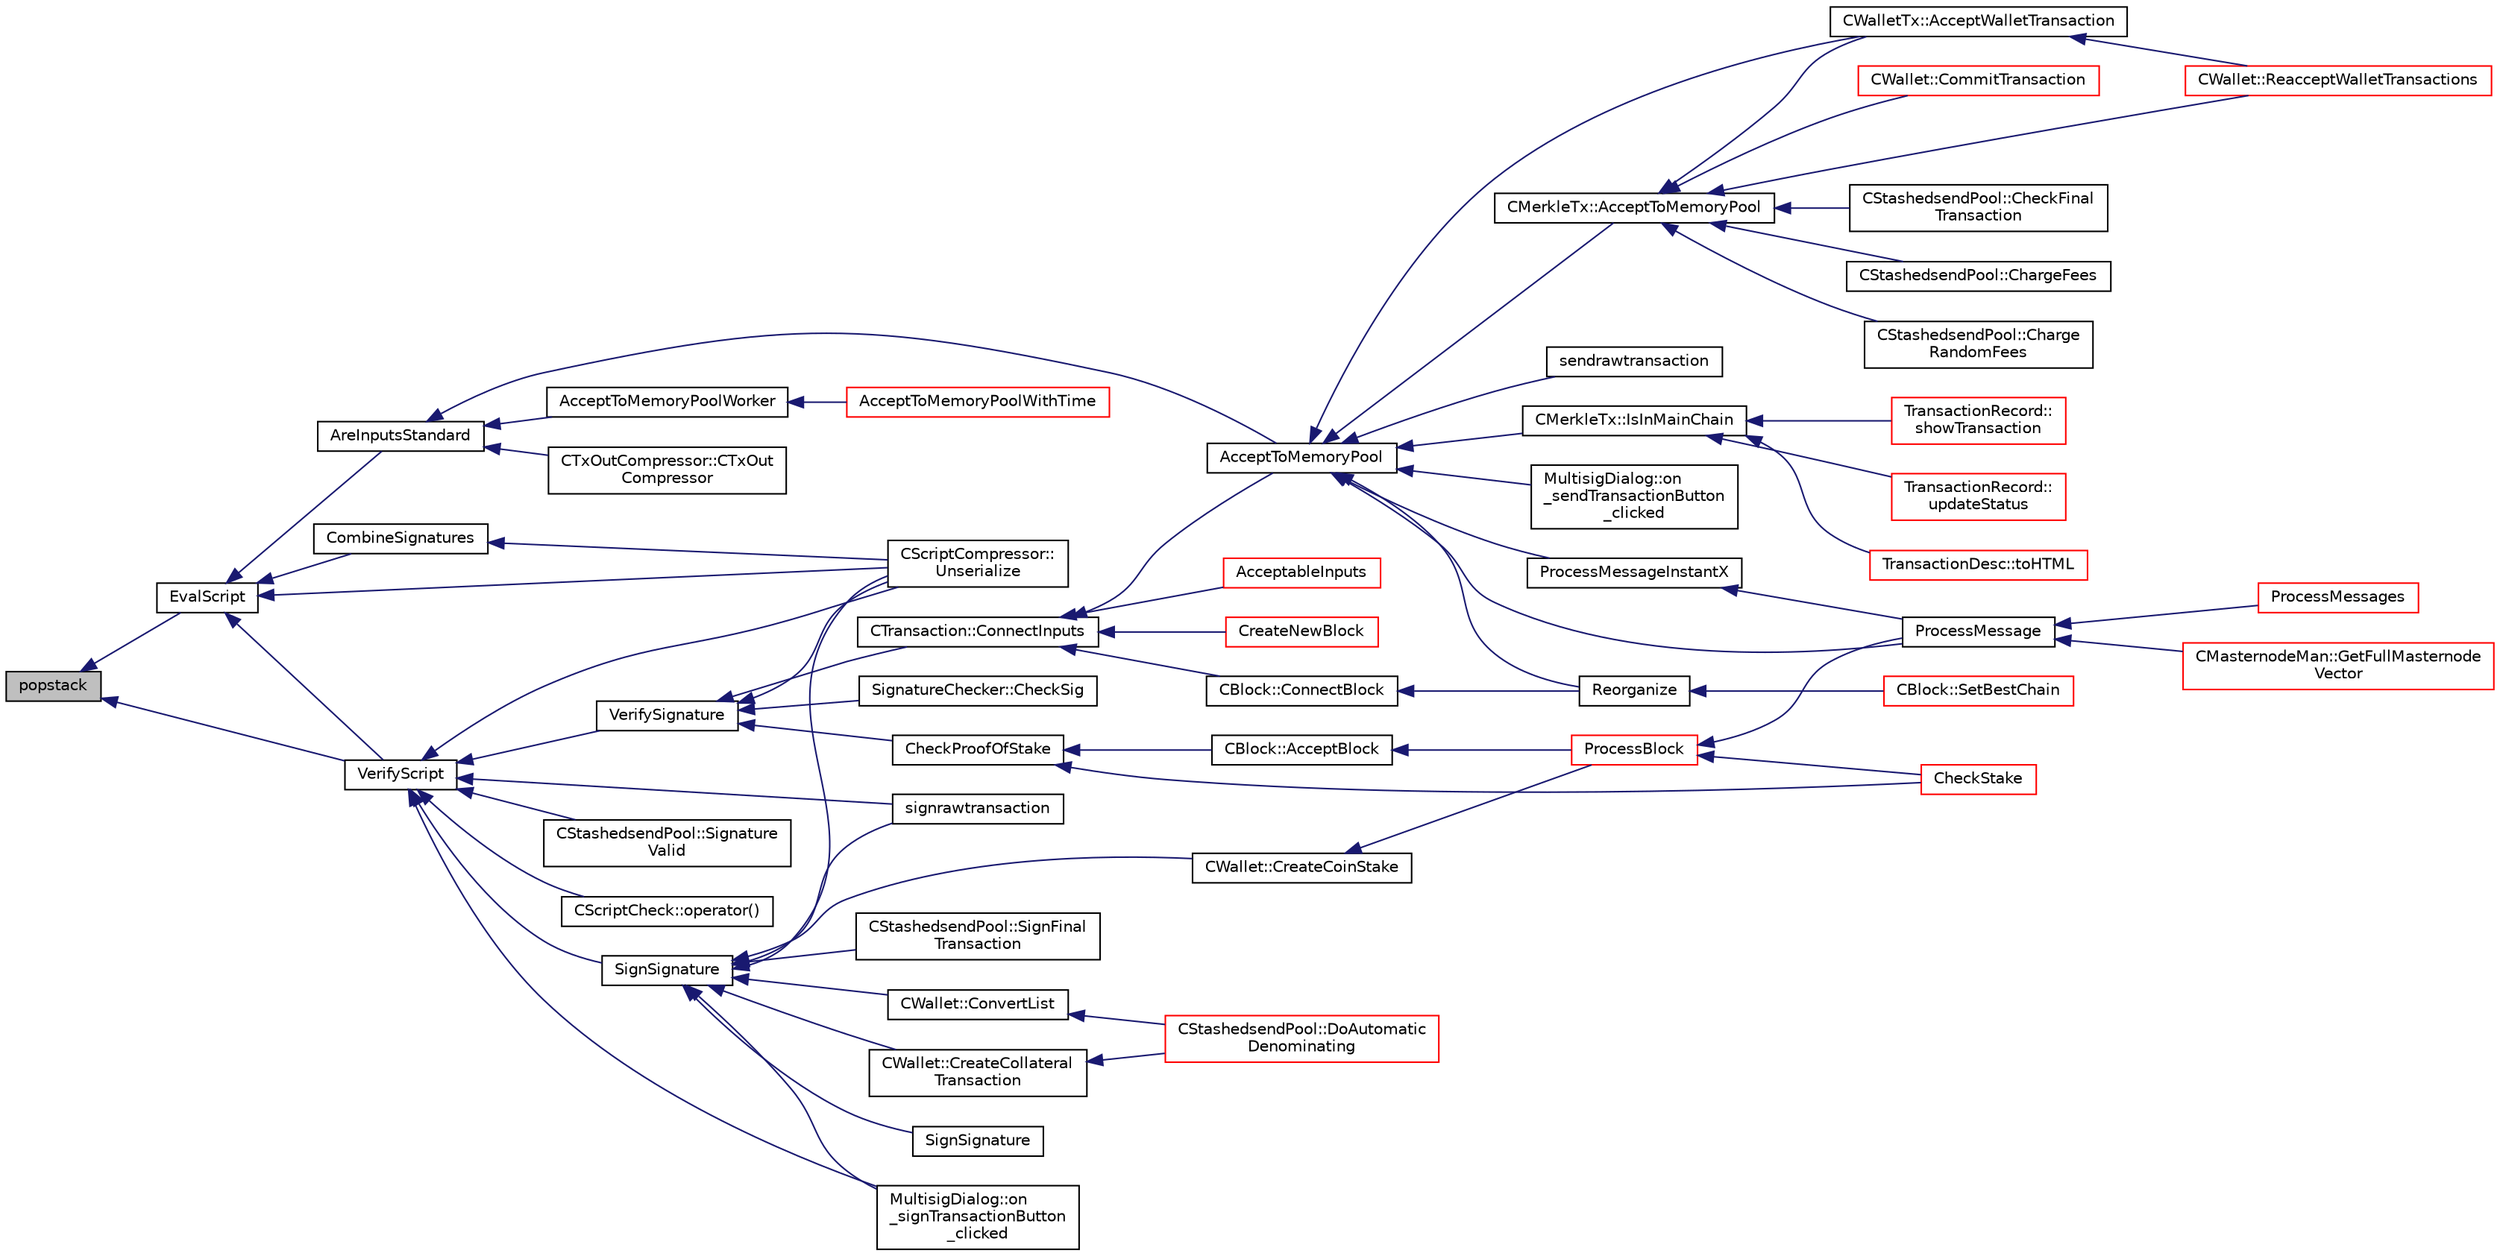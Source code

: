 digraph "popstack"
{
  edge [fontname="Helvetica",fontsize="10",labelfontname="Helvetica",labelfontsize="10"];
  node [fontname="Helvetica",fontsize="10",shape=record];
  rankdir="LR";
  Node2807 [label="popstack",height=0.2,width=0.4,color="black", fillcolor="grey75", style="filled", fontcolor="black"];
  Node2807 -> Node2808 [dir="back",color="midnightblue",fontsize="10",style="solid",fontname="Helvetica"];
  Node2808 [label="EvalScript",height=0.2,width=0.4,color="black", fillcolor="white", style="filled",URL="$de/d7f/script_8h.html#a7f55c113b0164f50f214d94996b6b02a"];
  Node2808 -> Node2809 [dir="back",color="midnightblue",fontsize="10",style="solid",fontname="Helvetica"];
  Node2809 [label="AreInputsStandard",height=0.2,width=0.4,color="black", fillcolor="white", style="filled",URL="$d4/dbf/main_8h.html#a29901e539b487e09c90ff90c7560bd9d",tooltip="Check for standard transaction types. "];
  Node2809 -> Node2810 [dir="back",color="midnightblue",fontsize="10",style="solid",fontname="Helvetica"];
  Node2810 [label="AcceptToMemoryPool",height=0.2,width=0.4,color="black", fillcolor="white", style="filled",URL="$d4/dbf/main_8h.html#addea0e425b693b4c1be712c3ead94568",tooltip="(try to) add transaction to memory pool "];
  Node2810 -> Node2811 [dir="back",color="midnightblue",fontsize="10",style="solid",fontname="Helvetica"];
  Node2811 [label="ProcessMessageInstantX",height=0.2,width=0.4,color="black", fillcolor="white", style="filled",URL="$d6/d5f/instantx_8h.html#aa516cb499ead2691d8ab216a499db5d0"];
  Node2811 -> Node2812 [dir="back",color="midnightblue",fontsize="10",style="solid",fontname="Helvetica"];
  Node2812 [label="ProcessMessage",height=0.2,width=0.4,color="black", fillcolor="white", style="filled",URL="$df/d0a/main_8cpp.html#a8ba92b1a4bce3c835e887a9073d17d8e"];
  Node2812 -> Node2813 [dir="back",color="midnightblue",fontsize="10",style="solid",fontname="Helvetica"];
  Node2813 [label="ProcessMessages",height=0.2,width=0.4,color="red", fillcolor="white", style="filled",URL="$d4/dbf/main_8h.html#a196f9318f02448b85b28d612698934fd"];
  Node2812 -> Node2821 [dir="back",color="midnightblue",fontsize="10",style="solid",fontname="Helvetica"];
  Node2821 [label="CMasternodeMan::GetFullMasternode\lVector",height=0.2,width=0.4,color="red", fillcolor="white", style="filled",URL="$dc/d6b/class_c_masternode_man.html#ab39e213a7601e1bef2eba1d5d63206f5"];
  Node2810 -> Node2827 [dir="back",color="midnightblue",fontsize="10",style="solid",fontname="Helvetica"];
  Node2827 [label="CMerkleTx::AcceptToMemoryPool",height=0.2,width=0.4,color="black", fillcolor="white", style="filled",URL="$d1/dff/class_c_merkle_tx.html#a61126e811a53b941b3efdf5a4e83db90"];
  Node2827 -> Node2828 [dir="back",color="midnightblue",fontsize="10",style="solid",fontname="Helvetica"];
  Node2828 [label="CWalletTx::AcceptWalletTransaction",height=0.2,width=0.4,color="black", fillcolor="white", style="filled",URL="$d6/d53/class_c_wallet_tx.html#af6d1a5a731bb69e1d94de84eb6fd15a5"];
  Node2828 -> Node2829 [dir="back",color="midnightblue",fontsize="10",style="solid",fontname="Helvetica"];
  Node2829 [label="CWallet::ReacceptWalletTransactions",height=0.2,width=0.4,color="red", fillcolor="white", style="filled",URL="$d2/de5/class_c_wallet.html#a796c23450c8482e10e0c75ae5c1fa8ed"];
  Node2827 -> Node2834 [dir="back",color="midnightblue",fontsize="10",style="solid",fontname="Helvetica"];
  Node2834 [label="CStashedsendPool::CheckFinal\lTransaction",height=0.2,width=0.4,color="black", fillcolor="white", style="filled",URL="$dd/d8a/class_c_stashedsend_pool.html#aba122588a53a90150595bc4279beb67c"];
  Node2827 -> Node2835 [dir="back",color="midnightblue",fontsize="10",style="solid",fontname="Helvetica"];
  Node2835 [label="CStashedsendPool::ChargeFees",height=0.2,width=0.4,color="black", fillcolor="white", style="filled",URL="$dd/d8a/class_c_stashedsend_pool.html#acd76c93879dbcbdda4ca0a253f0d9c68",tooltip="Charge fees to bad actors (Charge clients a fee if they&#39;re abusive) "];
  Node2827 -> Node2836 [dir="back",color="midnightblue",fontsize="10",style="solid",fontname="Helvetica"];
  Node2836 [label="CStashedsendPool::Charge\lRandomFees",height=0.2,width=0.4,color="black", fillcolor="white", style="filled",URL="$dd/d8a/class_c_stashedsend_pool.html#abcf715f6e5e01039218bf4881fffc3fe",tooltip="Rarely charge fees to pay miners. "];
  Node2827 -> Node2829 [dir="back",color="midnightblue",fontsize="10",style="solid",fontname="Helvetica"];
  Node2827 -> Node2837 [dir="back",color="midnightblue",fontsize="10",style="solid",fontname="Helvetica"];
  Node2837 [label="CWallet::CommitTransaction",height=0.2,width=0.4,color="red", fillcolor="white", style="filled",URL="$d2/de5/class_c_wallet.html#aa13fbeaebd271f910a54cc5b82d73fde"];
  Node2810 -> Node2828 [dir="back",color="midnightblue",fontsize="10",style="solid",fontname="Helvetica"];
  Node2810 -> Node2854 [dir="back",color="midnightblue",fontsize="10",style="solid",fontname="Helvetica"];
  Node2854 [label="Reorganize",height=0.2,width=0.4,color="black", fillcolor="white", style="filled",URL="$df/d0a/main_8cpp.html#ad8e09920f5a3ce2670c5efa26ef65227"];
  Node2854 -> Node2855 [dir="back",color="midnightblue",fontsize="10",style="solid",fontname="Helvetica"];
  Node2855 [label="CBlock::SetBestChain",height=0.2,width=0.4,color="red", fillcolor="white", style="filled",URL="$d3/d51/class_c_block.html#a6e308b2d75d1cfc4a75eda36feb60ca1"];
  Node2810 -> Node2812 [dir="back",color="midnightblue",fontsize="10",style="solid",fontname="Helvetica"];
  Node2810 -> Node2859 [dir="back",color="midnightblue",fontsize="10",style="solid",fontname="Helvetica"];
  Node2859 [label="CMerkleTx::IsInMainChain",height=0.2,width=0.4,color="black", fillcolor="white", style="filled",URL="$d1/dff/class_c_merkle_tx.html#ad4b3623fabf1924dba2a7694e3418e1e"];
  Node2859 -> Node2860 [dir="back",color="midnightblue",fontsize="10",style="solid",fontname="Helvetica"];
  Node2860 [label="TransactionDesc::toHTML",height=0.2,width=0.4,color="red", fillcolor="white", style="filled",URL="$d4/da9/class_transaction_desc.html#ab7c9dbb2048aae121dd9d75df86e64f4"];
  Node2859 -> Node2871 [dir="back",color="midnightblue",fontsize="10",style="solid",fontname="Helvetica"];
  Node2871 [label="TransactionRecord::\lshowTransaction",height=0.2,width=0.4,color="red", fillcolor="white", style="filled",URL="$d1/da7/class_transaction_record.html#a5ad1d1af4bec5b15a624b7a451e8cdbf",tooltip="Decompose CWallet transaction to model transaction records. "];
  Node2859 -> Node2883 [dir="back",color="midnightblue",fontsize="10",style="solid",fontname="Helvetica"];
  Node2883 [label="TransactionRecord::\lupdateStatus",height=0.2,width=0.4,color="red", fillcolor="white", style="filled",URL="$d1/da7/class_transaction_record.html#a9b643dd885a790ae511705a1446556be",tooltip="Update status from core wallet tx. "];
  Node2810 -> Node2890 [dir="back",color="midnightblue",fontsize="10",style="solid",fontname="Helvetica"];
  Node2890 [label="MultisigDialog::on\l_sendTransactionButton\l_clicked",height=0.2,width=0.4,color="black", fillcolor="white", style="filled",URL="$d4/df4/class_multisig_dialog.html#a71fcf325cb0cde9223eefc62b3b7634b"];
  Node2810 -> Node2891 [dir="back",color="midnightblue",fontsize="10",style="solid",fontname="Helvetica"];
  Node2891 [label="sendrawtransaction",height=0.2,width=0.4,color="black", fillcolor="white", style="filled",URL="$dc/da8/rpcrawtransaction_8cpp.html#ad5aad44f890060f42efb49acf349511e"];
  Node2809 -> Node2892 [dir="back",color="midnightblue",fontsize="10",style="solid",fontname="Helvetica"];
  Node2892 [label="CTxOutCompressor::CTxOut\lCompressor",height=0.2,width=0.4,color="black", fillcolor="white", style="filled",URL="$d9/d8d/class_c_tx_out_compressor.html#a38ef1033989cd003de65598620d15cea"];
  Node2809 -> Node2893 [dir="back",color="midnightblue",fontsize="10",style="solid",fontname="Helvetica"];
  Node2893 [label="AcceptToMemoryPoolWorker",height=0.2,width=0.4,color="black", fillcolor="white", style="filled",URL="$dd/d7d/validation_8cpp.html#a274b0623037c72315662a07ecf760176"];
  Node2893 -> Node2894 [dir="back",color="midnightblue",fontsize="10",style="solid",fontname="Helvetica"];
  Node2894 [label="AcceptToMemoryPoolWithTime",height=0.2,width=0.4,color="red", fillcolor="white", style="filled",URL="$dd/d7d/validation_8cpp.html#a7e5d2eb678cdda338b2dc803a2d4999f",tooltip="(try to) add transaction to memory pool with a specified acceptance time "];
  Node2808 -> Node2904 [dir="back",color="midnightblue",fontsize="10",style="solid",fontname="Helvetica"];
  Node2904 [label="VerifyScript",height=0.2,width=0.4,color="black", fillcolor="white", style="filled",URL="$de/d7f/script_8h.html#a995f521b6ca4a8bfbd02d4cfe226feb6"];
  Node2904 -> Node2905 [dir="back",color="midnightblue",fontsize="10",style="solid",fontname="Helvetica"];
  Node2905 [label="MultisigDialog::on\l_signTransactionButton\l_clicked",height=0.2,width=0.4,color="black", fillcolor="white", style="filled",URL="$d4/df4/class_multisig_dialog.html#ad277ce76887dfbbec511486d3c1d2bc4"];
  Node2904 -> Node2906 [dir="back",color="midnightblue",fontsize="10",style="solid",fontname="Helvetica"];
  Node2906 [label="signrawtransaction",height=0.2,width=0.4,color="black", fillcolor="white", style="filled",URL="$dc/da8/rpcrawtransaction_8cpp.html#aa0d151e35c0ad5ec82df451a833aeadb"];
  Node2904 -> Node2907 [dir="back",color="midnightblue",fontsize="10",style="solid",fontname="Helvetica"];
  Node2907 [label="SignSignature",height=0.2,width=0.4,color="black", fillcolor="white", style="filled",URL="$de/d7f/script_8h.html#aca7dc730fd42e706b2c912ba32b65a36"];
  Node2907 -> Node2905 [dir="back",color="midnightblue",fontsize="10",style="solid",fontname="Helvetica"];
  Node2907 -> Node2906 [dir="back",color="midnightblue",fontsize="10",style="solid",fontname="Helvetica"];
  Node2907 -> Node2908 [dir="back",color="midnightblue",fontsize="10",style="solid",fontname="Helvetica"];
  Node2908 [label="SignSignature",height=0.2,width=0.4,color="black", fillcolor="white", style="filled",URL="$de/d7f/script_8h.html#a3aef640e90fdb0fa95a8e2cda0cf6c22"];
  Node2907 -> Node2909 [dir="back",color="midnightblue",fontsize="10",style="solid",fontname="Helvetica"];
  Node2909 [label="CScriptCompressor::\lUnserialize",height=0.2,width=0.4,color="black", fillcolor="white", style="filled",URL="$d3/dfb/class_c_script_compressor.html#a016fa6e3d2735d95fcf773271da073d5"];
  Node2907 -> Node2910 [dir="back",color="midnightblue",fontsize="10",style="solid",fontname="Helvetica"];
  Node2910 [label="CStashedsendPool::SignFinal\lTransaction",height=0.2,width=0.4,color="black", fillcolor="white", style="filled",URL="$dd/d8a/class_c_stashedsend_pool.html#aa4e76a2c5ccd3fedef74f5e0b12c87f1",tooltip="As a client, check and sign the final transaction. "];
  Node2907 -> Node2911 [dir="back",color="midnightblue",fontsize="10",style="solid",fontname="Helvetica"];
  Node2911 [label="CWallet::CreateCollateral\lTransaction",height=0.2,width=0.4,color="black", fillcolor="white", style="filled",URL="$d2/de5/class_c_wallet.html#a3efb1d87b0d5cb916f7289b72a38744d"];
  Node2911 -> Node2912 [dir="back",color="midnightblue",fontsize="10",style="solid",fontname="Helvetica"];
  Node2912 [label="CStashedsendPool::DoAutomatic\lDenominating",height=0.2,width=0.4,color="red", fillcolor="white", style="filled",URL="$dd/d8a/class_c_stashedsend_pool.html#a21f19df4854af34c8f89187c768a524f",tooltip="Passively run Stashedsend in the background according to the configuration in settings (only for QT) ..."];
  Node2907 -> Node2917 [dir="back",color="midnightblue",fontsize="10",style="solid",fontname="Helvetica"];
  Node2917 [label="CWallet::ConvertList",height=0.2,width=0.4,color="black", fillcolor="white", style="filled",URL="$d2/de5/class_c_wallet.html#adbc8cbc5a39e04446f4277487405c06b"];
  Node2917 -> Node2912 [dir="back",color="midnightblue",fontsize="10",style="solid",fontname="Helvetica"];
  Node2907 -> Node2918 [dir="back",color="midnightblue",fontsize="10",style="solid",fontname="Helvetica"];
  Node2918 [label="CWallet::CreateCoinStake",height=0.2,width=0.4,color="black", fillcolor="white", style="filled",URL="$d2/de5/class_c_wallet.html#a644df129468440aa36f49ca3716a3c19"];
  Node2918 -> Node2919 [dir="back",color="midnightblue",fontsize="10",style="solid",fontname="Helvetica"];
  Node2919 [label="ProcessBlock",height=0.2,width=0.4,color="red", fillcolor="white", style="filled",URL="$d4/dbf/main_8h.html#a7c8a7be3439bb5e1e40548a332a3cf29"];
  Node2919 -> Node2812 [dir="back",color="midnightblue",fontsize="10",style="solid",fontname="Helvetica"];
  Node2919 -> Node2926 [dir="back",color="midnightblue",fontsize="10",style="solid",fontname="Helvetica"];
  Node2926 [label="CheckStake",height=0.2,width=0.4,color="red", fillcolor="white", style="filled",URL="$de/d13/miner_8h.html#a68be4bcfa03b86095641eac5ca996fed",tooltip="Check mined proof-of-stake block. "];
  Node2904 -> Node2929 [dir="back",color="midnightblue",fontsize="10",style="solid",fontname="Helvetica"];
  Node2929 [label="VerifySignature",height=0.2,width=0.4,color="black", fillcolor="white", style="filled",URL="$de/d7f/script_8h.html#a3bebacccf5ed6d80e80889b65830f893"];
  Node2929 -> Node2930 [dir="back",color="midnightblue",fontsize="10",style="solid",fontname="Helvetica"];
  Node2930 [label="CTransaction::ConnectInputs",height=0.2,width=0.4,color="black", fillcolor="white", style="filled",URL="$df/d43/class_c_transaction.html#aaab6c4ba493c918e29fd383043dcaae7",tooltip="Sanity check previous transactions, then, if all checks succeed, mark them as spent by this transacti..."];
  Node2930 -> Node2810 [dir="back",color="midnightblue",fontsize="10",style="solid",fontname="Helvetica"];
  Node2930 -> Node2931 [dir="back",color="midnightblue",fontsize="10",style="solid",fontname="Helvetica"];
  Node2931 [label="AcceptableInputs",height=0.2,width=0.4,color="red", fillcolor="white", style="filled",URL="$d4/dbf/main_8h.html#a43f9c625cc3dfd663a76ddb4d15fce58"];
  Node2930 -> Node2961 [dir="back",color="midnightblue",fontsize="10",style="solid",fontname="Helvetica"];
  Node2961 [label="CBlock::ConnectBlock",height=0.2,width=0.4,color="black", fillcolor="white", style="filled",URL="$d3/d51/class_c_block.html#a1ae149d97c7b7eadf48f5cea934b6217"];
  Node2961 -> Node2854 [dir="back",color="midnightblue",fontsize="10",style="solid",fontname="Helvetica"];
  Node2930 -> Node2962 [dir="back",color="midnightblue",fontsize="10",style="solid",fontname="Helvetica"];
  Node2962 [label="CreateNewBlock",height=0.2,width=0.4,color="red", fillcolor="white", style="filled",URL="$de/d13/miner_8h.html#aca0de7d757e027c2b08bd101c68c1549"];
  Node2929 -> Node2965 [dir="back",color="midnightblue",fontsize="10",style="solid",fontname="Helvetica"];
  Node2965 [label="SignatureChecker::CheckSig",height=0.2,width=0.4,color="black", fillcolor="white", style="filled",URL="$da/d89/class_signature_checker.html#a3eeda653a8224d8376016f177d2c7be2"];
  Node2929 -> Node2909 [dir="back",color="midnightblue",fontsize="10",style="solid",fontname="Helvetica"];
  Node2929 -> Node2966 [dir="back",color="midnightblue",fontsize="10",style="solid",fontname="Helvetica"];
  Node2966 [label="CheckProofOfStake",height=0.2,width=0.4,color="black", fillcolor="white", style="filled",URL="$d4/dd4/stake_8h.html#a01e09fbdb926d4581ea48c4cf2f337a1"];
  Node2966 -> Node2967 [dir="back",color="midnightblue",fontsize="10",style="solid",fontname="Helvetica"];
  Node2967 [label="CBlock::AcceptBlock",height=0.2,width=0.4,color="black", fillcolor="white", style="filled",URL="$d3/d51/class_c_block.html#a3f990a713116bd15c1f221c88b012ccf"];
  Node2967 -> Node2919 [dir="back",color="midnightblue",fontsize="10",style="solid",fontname="Helvetica"];
  Node2966 -> Node2926 [dir="back",color="midnightblue",fontsize="10",style="solid",fontname="Helvetica"];
  Node2904 -> Node2909 [dir="back",color="midnightblue",fontsize="10",style="solid",fontname="Helvetica"];
  Node2904 -> Node2968 [dir="back",color="midnightblue",fontsize="10",style="solid",fontname="Helvetica"];
  Node2968 [label="CStashedsendPool::Signature\lValid",height=0.2,width=0.4,color="black", fillcolor="white", style="filled",URL="$dd/d8a/class_c_stashedsend_pool.html#aac0148eb0e63ce636545a18522f7f59b",tooltip="Check to make sure a signature matches an input in the pool. "];
  Node2904 -> Node2969 [dir="back",color="midnightblue",fontsize="10",style="solid",fontname="Helvetica"];
  Node2969 [label="CScriptCheck::operator()",height=0.2,width=0.4,color="black", fillcolor="white", style="filled",URL="$df/d12/class_c_script_check.html#a108d4c713338308be3867ed4e65b80c5"];
  Node2808 -> Node2970 [dir="back",color="midnightblue",fontsize="10",style="solid",fontname="Helvetica"];
  Node2970 [label="CombineSignatures",height=0.2,width=0.4,color="black", fillcolor="white", style="filled",URL="$de/d7f/script_8h.html#af2e061fe8f5ec7708f28db4628ff5c10"];
  Node2970 -> Node2909 [dir="back",color="midnightblue",fontsize="10",style="solid",fontname="Helvetica"];
  Node2808 -> Node2909 [dir="back",color="midnightblue",fontsize="10",style="solid",fontname="Helvetica"];
  Node2807 -> Node2904 [dir="back",color="midnightblue",fontsize="10",style="solid",fontname="Helvetica"];
}
